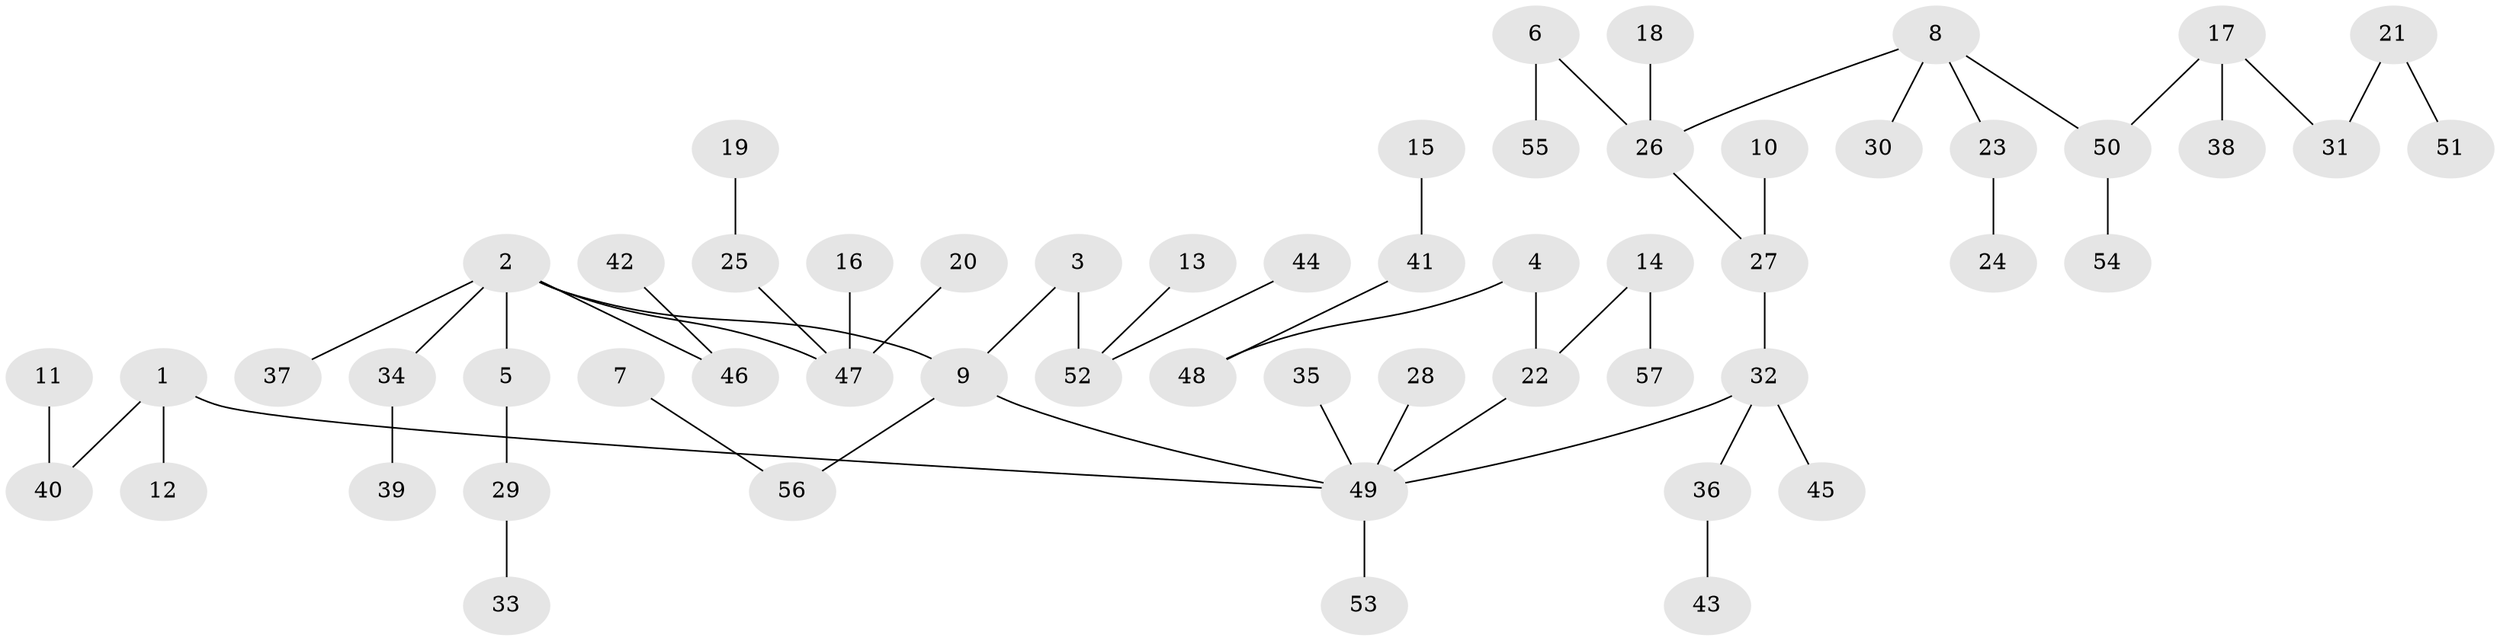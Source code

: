 // original degree distribution, {4: 0.05263157894736842, 6: 0.02631578947368421, 8: 0.008771929824561403, 3: 0.11403508771929824, 5: 0.043859649122807015, 2: 0.22807017543859648, 1: 0.5263157894736842}
// Generated by graph-tools (version 1.1) at 2025/02/03/09/25 03:02:29]
// undirected, 57 vertices, 56 edges
graph export_dot {
graph [start="1"]
  node [color=gray90,style=filled];
  1;
  2;
  3;
  4;
  5;
  6;
  7;
  8;
  9;
  10;
  11;
  12;
  13;
  14;
  15;
  16;
  17;
  18;
  19;
  20;
  21;
  22;
  23;
  24;
  25;
  26;
  27;
  28;
  29;
  30;
  31;
  32;
  33;
  34;
  35;
  36;
  37;
  38;
  39;
  40;
  41;
  42;
  43;
  44;
  45;
  46;
  47;
  48;
  49;
  50;
  51;
  52;
  53;
  54;
  55;
  56;
  57;
  1 -- 12 [weight=1.0];
  1 -- 40 [weight=1.0];
  1 -- 49 [weight=1.0];
  2 -- 5 [weight=1.0];
  2 -- 9 [weight=1.0];
  2 -- 34 [weight=1.0];
  2 -- 37 [weight=1.0];
  2 -- 46 [weight=1.0];
  2 -- 47 [weight=1.0];
  3 -- 9 [weight=1.0];
  3 -- 52 [weight=1.0];
  4 -- 22 [weight=1.0];
  4 -- 48 [weight=1.0];
  5 -- 29 [weight=1.0];
  6 -- 26 [weight=1.0];
  6 -- 55 [weight=1.0];
  7 -- 56 [weight=1.0];
  8 -- 23 [weight=1.0];
  8 -- 26 [weight=1.0];
  8 -- 30 [weight=1.0];
  8 -- 50 [weight=1.0];
  9 -- 49 [weight=1.0];
  9 -- 56 [weight=1.0];
  10 -- 27 [weight=1.0];
  11 -- 40 [weight=1.0];
  13 -- 52 [weight=1.0];
  14 -- 22 [weight=1.0];
  14 -- 57 [weight=1.0];
  15 -- 41 [weight=1.0];
  16 -- 47 [weight=1.0];
  17 -- 31 [weight=1.0];
  17 -- 38 [weight=1.0];
  17 -- 50 [weight=1.0];
  18 -- 26 [weight=1.0];
  19 -- 25 [weight=1.0];
  20 -- 47 [weight=1.0];
  21 -- 31 [weight=1.0];
  21 -- 51 [weight=1.0];
  22 -- 49 [weight=1.0];
  23 -- 24 [weight=1.0];
  25 -- 47 [weight=1.0];
  26 -- 27 [weight=1.0];
  27 -- 32 [weight=1.0];
  28 -- 49 [weight=1.0];
  29 -- 33 [weight=1.0];
  32 -- 36 [weight=1.0];
  32 -- 45 [weight=1.0];
  32 -- 49 [weight=1.0];
  34 -- 39 [weight=1.0];
  35 -- 49 [weight=1.0];
  36 -- 43 [weight=1.0];
  41 -- 48 [weight=1.0];
  42 -- 46 [weight=1.0];
  44 -- 52 [weight=1.0];
  49 -- 53 [weight=1.0];
  50 -- 54 [weight=1.0];
}
